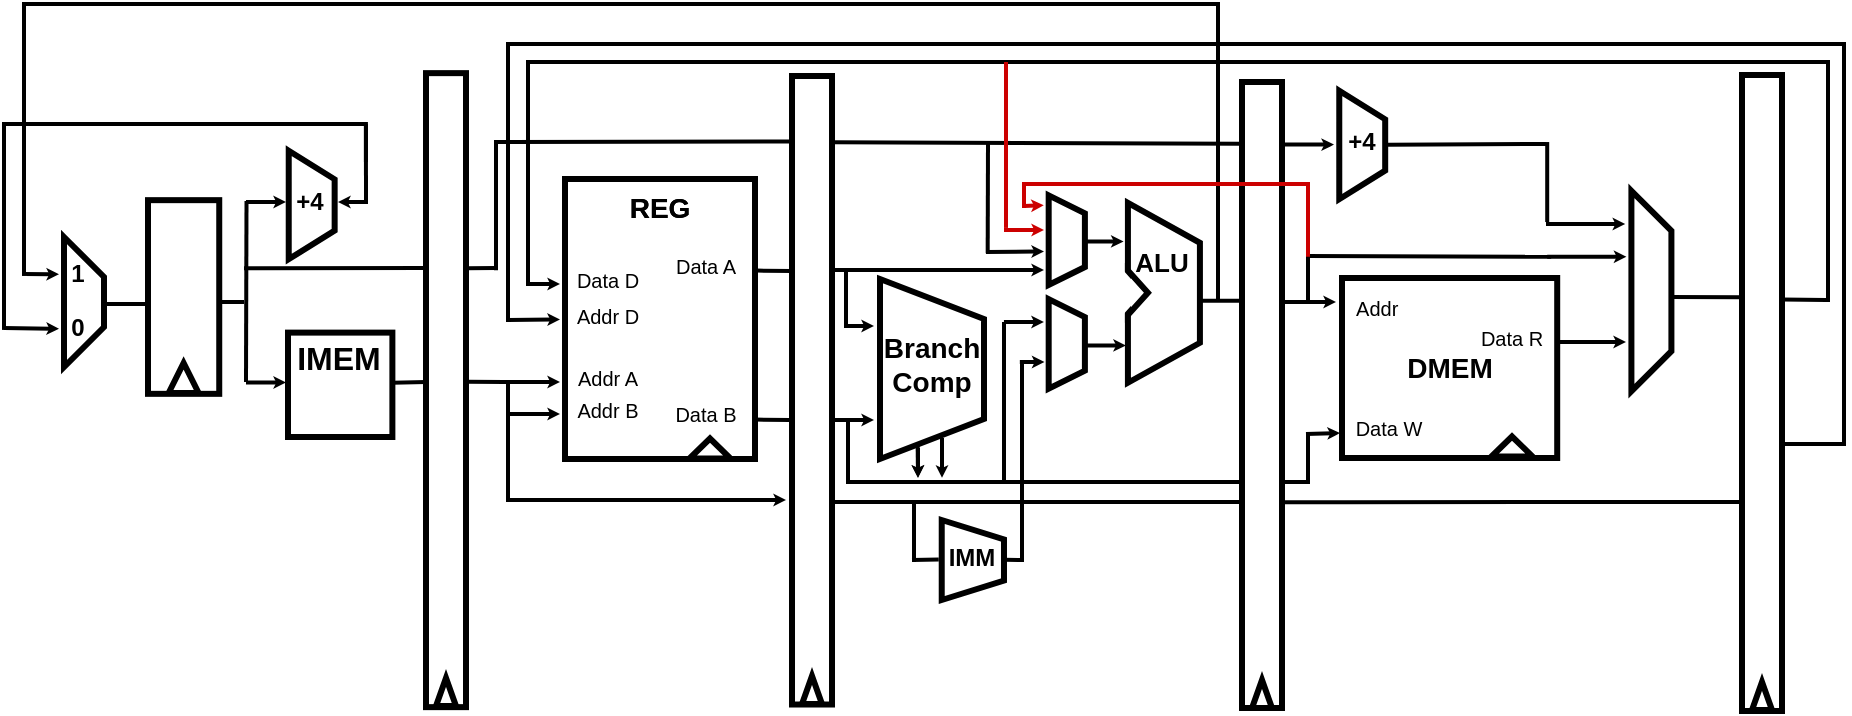 <mxfile version="15.2.7" type="device"><diagram id="YKIBnA5jjdwFtylRU8H6" name="Page-1"><mxGraphModel dx="1108" dy="482" grid="1" gridSize="10" guides="1" tooltips="1" connect="1" arrows="1" fold="1" page="1" pageScale="1" pageWidth="827" pageHeight="1169" math="0" shadow="0"><root><mxCell id="0"/><mxCell id="1" parent="0"/><mxCell id="d2UTugv3FbUXJhRa-wOp-1" value="&lt;b&gt;&lt;br&gt;&lt;br&gt;&lt;/b&gt;" style="shape=trapezoid;perimeter=trapezoidPerimeter;whiteSpace=wrap;html=1;fixedSize=1;rotation=90;strokeWidth=3;" vertex="1" parent="1"><mxGeometry x="17.5" y="190" width="65" height="20" as="geometry"/></mxCell><mxCell id="d2UTugv3FbUXJhRa-wOp-3" value="" style="rounded=0;whiteSpace=wrap;html=1;strokeWidth=3;rotation=-90;" vertex="1" parent="1"><mxGeometry x="51.39" y="179.69" width="96.84" height="35.62" as="geometry"/></mxCell><mxCell id="d2UTugv3FbUXJhRa-wOp-5" value="" style="triangle;whiteSpace=wrap;html=1;strokeWidth=3;rotation=-90;" vertex="1" parent="1"><mxGeometry x="92.31" y="230.5" width="15" height="15" as="geometry"/></mxCell><mxCell id="d2UTugv3FbUXJhRa-wOp-6" value="" style="shape=trapezoid;perimeter=trapezoidPerimeter;whiteSpace=wrap;html=1;fixedSize=1;strokeWidth=3;rotation=90;size=14.29;" vertex="1" parent="1"><mxGeometry x="136.73" y="140" width="54.23" height="22.96" as="geometry"/></mxCell><mxCell id="d2UTugv3FbUXJhRa-wOp-8" value="" style="whiteSpace=wrap;html=1;aspect=fixed;strokeWidth=3;" vertex="1" parent="1"><mxGeometry x="152" y="215.31" width="52.19" height="52.19" as="geometry"/></mxCell><mxCell id="d2UTugv3FbUXJhRa-wOp-11" value="" style="rounded=0;whiteSpace=wrap;html=1;strokeWidth=3;rotation=90;" vertex="1" parent="1"><mxGeometry x="268" y="161" width="140" height="95" as="geometry"/></mxCell><mxCell id="d2UTugv3FbUXJhRa-wOp-12" value="" style="rounded=0;whiteSpace=wrap;html=1;strokeWidth=3;rotation=-90;" vertex="1" parent="1"><mxGeometry x="256.88" y="234.13" width="314.25" height="20" as="geometry"/></mxCell><mxCell id="d2UTugv3FbUXJhRa-wOp-13" value="" style="triangle;whiteSpace=wrap;html=1;strokeWidth=3;rotation=-90;" vertex="1" parent="1"><mxGeometry x="407" y="389" width="14" height="10" as="geometry"/></mxCell><mxCell id="d2UTugv3FbUXJhRa-wOp-14" value="" style="shape=trapezoid;perimeter=trapezoidPerimeter;whiteSpace=wrap;html=1;fixedSize=1;strokeWidth=3;rotation=90;" vertex="1" parent="1"><mxGeometry x="429" y="207.5" width="90" height="52" as="geometry"/></mxCell><mxCell id="d2UTugv3FbUXJhRa-wOp-15" value="" style="shape=trapezoid;perimeter=trapezoidPerimeter;whiteSpace=wrap;html=1;fixedSize=1;rotation=90;strokeWidth=3;size=8.96;" vertex="1" parent="1"><mxGeometry x="519" y="160.02" width="44.79" height="18.11" as="geometry"/></mxCell><mxCell id="d2UTugv3FbUXJhRa-wOp-17" value="" style="shape=trapezoid;perimeter=trapezoidPerimeter;whiteSpace=wrap;html=1;fixedSize=1;rotation=90;strokeWidth=3;size=8.96;" vertex="1" parent="1"><mxGeometry x="519" y="211.88" width="44.79" height="18.11" as="geometry"/></mxCell><mxCell id="d2UTugv3FbUXJhRa-wOp-18" value="" style="shape=trapezoid;perimeter=trapezoidPerimeter;whiteSpace=wrap;html=1;fixedSize=1;strokeWidth=3;rotation=90;" vertex="1" parent="1"><mxGeometry x="544.96" y="177.38" width="90" height="36" as="geometry"/></mxCell><mxCell id="d2UTugv3FbUXJhRa-wOp-19" value="" style="triangle;whiteSpace=wrap;html=1;strokeWidth=3;shadow=0;rounded=0;sketch=0;" vertex="1" parent="1"><mxGeometry x="571.96" y="184.29" width="10" height="22.19" as="geometry"/></mxCell><mxCell id="d2UTugv3FbUXJhRa-wOp-33" value="" style="triangle;whiteSpace=wrap;html=1;strokeColor=#FFFFFF;" vertex="1" parent="1"><mxGeometry x="568.79" y="183.98" width="10" height="22.5" as="geometry"/></mxCell><mxCell id="d2UTugv3FbUXJhRa-wOp-35" value="" style="rounded=0;whiteSpace=wrap;html=1;strokeWidth=3;rotation=-90;" vertex="1" parent="1"><mxGeometry x="482.5" y="236.5" width="313" height="20" as="geometry"/></mxCell><mxCell id="d2UTugv3FbUXJhRa-wOp-37" value="" style="shape=trapezoid;perimeter=trapezoidPerimeter;whiteSpace=wrap;html=1;fixedSize=1;strokeWidth=3;rotation=90;size=14.29;" vertex="1" parent="1"><mxGeometry x="662" y="110" width="54.23" height="22.96" as="geometry"/></mxCell><mxCell id="d2UTugv3FbUXJhRa-wOp-39" value="" style="rounded=0;whiteSpace=wrap;html=1;strokeColor=#000000;strokeWidth=3;" vertex="1" parent="1"><mxGeometry x="679" y="188" width="107.6" height="90" as="geometry"/></mxCell><mxCell id="d2UTugv3FbUXJhRa-wOp-40" value="" style="triangle;whiteSpace=wrap;html=1;strokeColor=#000000;strokeWidth=3;rotation=-90;" vertex="1" parent="1"><mxGeometry x="759" y="262" width="10" height="20.5" as="geometry"/></mxCell><mxCell id="d2UTugv3FbUXJhRa-wOp-41" value="" style="shape=trapezoid;perimeter=trapezoidPerimeter;whiteSpace=wrap;html=1;fixedSize=1;strokeColor=#000000;strokeWidth=3;rotation=90;" vertex="1" parent="1"><mxGeometry x="783.6" y="184.5" width="100.21" height="20" as="geometry"/></mxCell><mxCell id="d2UTugv3FbUXJhRa-wOp-44" value="" style="rounded=0;whiteSpace=wrap;html=1;strokeWidth=3;rotation=-90;" vertex="1" parent="1"><mxGeometry x="72.5" y="234.07" width="317" height="20" as="geometry"/></mxCell><mxCell id="d2UTugv3FbUXJhRa-wOp-46" value="" style="rounded=0;whiteSpace=wrap;html=1;strokeWidth=3;rotation=-90;" vertex="1" parent="1"><mxGeometry x="730" y="235.5" width="318" height="20" as="geometry"/></mxCell><mxCell id="d2UTugv3FbUXJhRa-wOp-49" value="" style="endArrow=classic;html=1;startSize=0;endSize=0;strokeColor=#000000;strokeWidth=2;" edge="1" parent="1"><mxGeometry width="50" height="50" relative="1" as="geometry"><mxPoint x="20" y="186" as="sourcePoint"/><mxPoint x="37.5" y="186.13" as="targetPoint"/></mxGeometry></mxCell><mxCell id="d2UTugv3FbUXJhRa-wOp-50" value="" style="endArrow=classic;html=1;startSize=0;endSize=0;strokeColor=#000000;strokeWidth=2;" edge="1" parent="1"><mxGeometry width="50" height="50" relative="1" as="geometry"><mxPoint x="10" y="213" as="sourcePoint"/><mxPoint x="37.5" y="213.38" as="targetPoint"/></mxGeometry></mxCell><mxCell id="d2UTugv3FbUXJhRa-wOp-51" value="" style="endArrow=none;html=1;startSize=0;endSize=0;strokeColor=#000000;strokeWidth=2;" edge="1" parent="1"><mxGeometry width="50" height="50" relative="1" as="geometry"><mxPoint x="10" y="213.96" as="sourcePoint"/><mxPoint x="10" y="110" as="targetPoint"/></mxGeometry></mxCell><mxCell id="d2UTugv3FbUXJhRa-wOp-52" value="" style="endArrow=classic;html=1;startSize=0;endSize=0;strokeColor=#000000;strokeWidth=2;" edge="1" parent="1"><mxGeometry width="50" height="50" relative="1" as="geometry"><mxPoint x="191" y="150" as="sourcePoint"/><mxPoint x="177" y="150.04" as="targetPoint"/></mxGeometry></mxCell><mxCell id="d2UTugv3FbUXJhRa-wOp-53" value="" style="endArrow=none;html=1;startSize=0;endSize=0;strokeColor=#000000;strokeWidth=2;" edge="1" parent="1"><mxGeometry width="50" height="50" relative="1" as="geometry"><mxPoint x="9" y="111" as="sourcePoint"/><mxPoint x="190" y="111" as="targetPoint"/></mxGeometry></mxCell><mxCell id="d2UTugv3FbUXJhRa-wOp-54" value="" style="endArrow=none;html=1;startSize=0;endSize=0;strokeColor=#000000;strokeWidth=2;" edge="1" parent="1"><mxGeometry width="50" height="50" relative="1" as="geometry"><mxPoint x="191" y="151" as="sourcePoint"/><mxPoint x="190.96" y="111" as="targetPoint"/></mxGeometry></mxCell><mxCell id="d2UTugv3FbUXJhRa-wOp-55" value="" style="endArrow=none;html=1;startSize=0;endSize=0;strokeColor=#000000;strokeWidth=2;" edge="1" parent="1"><mxGeometry width="50" height="50" relative="1" as="geometry"><mxPoint x="190.96" y="130" as="sourcePoint"/><mxPoint x="190.96" y="110" as="targetPoint"/></mxGeometry></mxCell><mxCell id="d2UTugv3FbUXJhRa-wOp-56" value="" style="endArrow=none;html=1;startSize=0;endSize=0;strokeColor=#000000;strokeWidth=2;endFill=0;" edge="1" parent="1"><mxGeometry width="50" height="50" relative="1" as="geometry"><mxPoint x="609" y="199.38" as="sourcePoint"/><mxPoint x="629" y="199.38" as="targetPoint"/></mxGeometry></mxCell><mxCell id="d2UTugv3FbUXJhRa-wOp-57" value="" style="endArrow=none;html=1;startSize=0;endSize=0;strokeColor=#000000;strokeWidth=2;" edge="1" parent="1"><mxGeometry width="50" height="50" relative="1" as="geometry"><mxPoint x="617" y="199" as="sourcePoint"/><mxPoint x="617" y="50" as="targetPoint"/></mxGeometry></mxCell><mxCell id="d2UTugv3FbUXJhRa-wOp-58" value="" style="endArrow=none;html=1;startSize=0;endSize=0;strokeColor=#000000;strokeWidth=2;" edge="1" parent="1"><mxGeometry width="50" height="50" relative="1" as="geometry"><mxPoint x="20" y="51" as="sourcePoint"/><mxPoint x="600" y="51" as="targetPoint"/></mxGeometry></mxCell><mxCell id="d2UTugv3FbUXJhRa-wOp-59" value="" style="endArrow=none;html=1;startSize=0;endSize=0;strokeColor=#000000;strokeWidth=2;" edge="1" parent="1"><mxGeometry width="50" height="50" relative="1" as="geometry"><mxPoint x="20" y="190" as="sourcePoint"/><mxPoint x="20" y="50" as="targetPoint"/></mxGeometry></mxCell><mxCell id="d2UTugv3FbUXJhRa-wOp-62" value="" style="endArrow=none;html=1;startSize=0;endSize=0;strokeColor=none;strokeWidth=2;" edge="1" parent="1"><mxGeometry width="50" height="50" relative="1" as="geometry"><mxPoint x="17.5" y="202.5" as="sourcePoint"/><mxPoint x="17.5" y="192.5" as="targetPoint"/></mxGeometry></mxCell><mxCell id="d2UTugv3FbUXJhRa-wOp-64" value="" style="endArrow=none;html=1;startSize=0;endSize=0;strokeColor=#FFFFFF;strokeWidth=3;" edge="1" parent="1"><mxGeometry width="50" height="50" relative="1" as="geometry"><mxPoint x="20" y="190" as="sourcePoint"/><mxPoint x="20" y="186.98" as="targetPoint"/></mxGeometry></mxCell><mxCell id="d2UTugv3FbUXJhRa-wOp-70" value="" style="endArrow=none;html=1;startSize=0;endSize=0;strokeColor=#000000;strokeWidth=2;endFill=0;" edge="1" parent="1"><mxGeometry width="50" height="50" relative="1" as="geometry"><mxPoint x="59.81" y="201" as="sourcePoint"/><mxPoint x="82.5" y="201" as="targetPoint"/></mxGeometry></mxCell><mxCell id="d2UTugv3FbUXJhRa-wOp-72" value="" style="endArrow=none;html=1;startSize=0;endSize=0;strokeColor=#000000;strokeWidth=2;" edge="1" parent="1"><mxGeometry width="50" height="50" relative="1" as="geometry"><mxPoint x="118" y="200" as="sourcePoint"/><mxPoint x="130" y="200" as="targetPoint"/></mxGeometry></mxCell><mxCell id="d2UTugv3FbUXJhRa-wOp-73" value="" style="endArrow=classic;html=1;startSize=0;endSize=0;strokeColor=#000000;strokeWidth=2;" edge="1" parent="1"><mxGeometry width="50" height="50" relative="1" as="geometry"><mxPoint x="131" y="150" as="sourcePoint"/><mxPoint x="151" y="150" as="targetPoint"/></mxGeometry></mxCell><mxCell id="d2UTugv3FbUXJhRa-wOp-74" value="" style="endArrow=classic;html=1;startSize=0;endSize=0;strokeColor=#000000;strokeWidth=2;" edge="1" parent="1"><mxGeometry width="50" height="50" relative="1" as="geometry"><mxPoint x="131" y="240.29" as="sourcePoint"/><mxPoint x="151" y="240.29" as="targetPoint"/></mxGeometry></mxCell><mxCell id="d2UTugv3FbUXJhRa-wOp-75" value="" style="endArrow=none;html=1;startSize=0;endSize=0;strokeColor=#000000;strokeWidth=2;" edge="1" parent="1"><mxGeometry width="50" height="50" relative="1" as="geometry"><mxPoint x="131" y="240" as="sourcePoint"/><mxPoint x="131.25" y="149.5" as="targetPoint"/></mxGeometry></mxCell><mxCell id="d2UTugv3FbUXJhRa-wOp-76" value="" style="endArrow=none;html=1;startSize=0;endSize=0;strokeColor=#000000;strokeWidth=2;" edge="1" parent="1"><mxGeometry width="50" height="50" relative="1" as="geometry"><mxPoint x="130" y="183.13" as="sourcePoint"/><mxPoint x="220" y="183" as="targetPoint"/></mxGeometry></mxCell><mxCell id="d2UTugv3FbUXJhRa-wOp-78" value="" style="endArrow=none;html=1;startSize=0;endSize=0;strokeColor=#000000;strokeWidth=2;" edge="1" parent="1"><mxGeometry width="50" height="50" relative="1" as="geometry"><mxPoint x="204.19" y="240.32" as="sourcePoint"/><mxPoint x="221" y="240" as="targetPoint"/></mxGeometry></mxCell><mxCell id="d2UTugv3FbUXJhRa-wOp-79" value="" style="endArrow=none;html=1;startSize=0;endSize=0;strokeColor=#000000;strokeWidth=2;" edge="1" parent="1"><mxGeometry width="50" height="50" relative="1" as="geometry"><mxPoint x="577.79" y="51" as="sourcePoint"/><mxPoint x="617.79" y="51" as="targetPoint"/></mxGeometry></mxCell><mxCell id="d2UTugv3FbUXJhRa-wOp-80" value="" style="endArrow=classic;html=1;startSize=0;endSize=0;strokeColor=#000000;strokeWidth=2;" edge="1" parent="1"><mxGeometry width="50" height="50" relative="1" as="geometry"><mxPoint x="271" y="191" as="sourcePoint"/><mxPoint x="288" y="191.0" as="targetPoint"/></mxGeometry></mxCell><mxCell id="d2UTugv3FbUXJhRa-wOp-81" value="" style="endArrow=classic;html=1;startSize=0;endSize=0;strokeColor=#000000;strokeWidth=2;" edge="1" parent="1"><mxGeometry width="50" height="50" relative="1" as="geometry"><mxPoint x="261" y="209" as="sourcePoint"/><mxPoint x="288" y="208.69" as="targetPoint"/></mxGeometry></mxCell><mxCell id="d2UTugv3FbUXJhRa-wOp-82" value="" style="endArrow=classic;html=1;startSize=0;endSize=0;strokeColor=#000000;strokeWidth=2;" edge="1" parent="1"><mxGeometry width="50" height="50" relative="1" as="geometry"><mxPoint x="261" y="256" as="sourcePoint"/><mxPoint x="288" y="256.0" as="targetPoint"/></mxGeometry></mxCell><mxCell id="d2UTugv3FbUXJhRa-wOp-83" value="" style="endArrow=classic;html=1;startSize=0;endSize=0;strokeColor=#000000;strokeWidth=2;" edge="1" parent="1"><mxGeometry width="50" height="50" relative="1" as="geometry"><mxPoint x="260" y="240" as="sourcePoint"/><mxPoint x="288" y="240" as="targetPoint"/></mxGeometry></mxCell><mxCell id="d2UTugv3FbUXJhRa-wOp-84" value="" style="endArrow=none;html=1;startSize=0;endSize=0;strokeColor=#000000;strokeWidth=2;" edge="1" parent="1"><mxGeometry width="50" height="50" relative="1" as="geometry"><mxPoint x="262" y="300" as="sourcePoint"/><mxPoint x="262" y="239.12" as="targetPoint"/></mxGeometry></mxCell><mxCell id="d2UTugv3FbUXJhRa-wOp-86" value="" style="endArrow=classic;html=1;startSize=0;endSize=0;strokeColor=#000000;strokeWidth=2;" edge="1" parent="1"><mxGeometry width="50" height="50" relative="1" as="geometry"><mxPoint x="261" y="299" as="sourcePoint"/><mxPoint x="401" y="299" as="targetPoint"/></mxGeometry></mxCell><mxCell id="d2UTugv3FbUXJhRa-wOp-88" value="" style="endArrow=none;html=1;startSize=0;endSize=0;strokeColor=#000000;strokeWidth=2;endFill=0;" edge="1" parent="1"><mxGeometry width="50" height="50" relative="1" as="geometry"><mxPoint x="899" y="271" as="sourcePoint"/><mxPoint x="931" y="271" as="targetPoint"/></mxGeometry></mxCell><mxCell id="d2UTugv3FbUXJhRa-wOp-89" value="" style="endArrow=none;html=1;startSize=0;endSize=0;strokeColor=#000000;strokeWidth=2;" edge="1" parent="1"><mxGeometry width="50" height="50" relative="1" as="geometry"><mxPoint x="930" y="271.5" as="sourcePoint"/><mxPoint x="930" y="70" as="targetPoint"/></mxGeometry></mxCell><mxCell id="d2UTugv3FbUXJhRa-wOp-90" value="" style="endArrow=none;html=1;startSize=0;endSize=0;strokeColor=#000000;strokeWidth=2;" edge="1" parent="1"><mxGeometry width="50" height="50" relative="1" as="geometry"><mxPoint x="261" y="71" as="sourcePoint"/><mxPoint x="929" y="71" as="targetPoint"/></mxGeometry></mxCell><mxCell id="d2UTugv3FbUXJhRa-wOp-91" value="" style="endArrow=none;html=1;startSize=0;endSize=0;strokeColor=#000000;strokeWidth=2;" edge="1" parent="1"><mxGeometry width="50" height="50" relative="1" as="geometry"><mxPoint x="241" y="239.9" as="sourcePoint"/><mxPoint x="260" y="240" as="targetPoint"/></mxGeometry></mxCell><mxCell id="d2UTugv3FbUXJhRa-wOp-92" value="" style="endArrow=none;html=1;startSize=0;endSize=0;strokeColor=#000000;strokeWidth=2;" edge="1" parent="1"><mxGeometry width="50" height="50" relative="1" as="geometry"><mxPoint x="262" y="210" as="sourcePoint"/><mxPoint x="262" y="69.96" as="targetPoint"/></mxGeometry></mxCell><mxCell id="d2UTugv3FbUXJhRa-wOp-93" value="" style="endArrow=none;html=1;startSize=0;endSize=0;strokeColor=#000000;strokeWidth=2;entryX=0.864;entryY=0.007;entryDx=0;entryDy=0;entryPerimeter=0;" edge="1" parent="1"><mxGeometry width="50" height="50" relative="1" as="geometry"><mxPoint x="255" y="120" as="sourcePoint"/><mxPoint x="403.14" y="119.708" as="targetPoint"/></mxGeometry></mxCell><mxCell id="d2UTugv3FbUXJhRa-wOp-94" value="" style="endArrow=none;html=1;startSize=0;endSize=0;strokeColor=#000000;strokeWidth=2;endFill=0;" edge="1" parent="1"><mxGeometry width="50" height="50" relative="1" as="geometry"><mxPoint x="899" y="198.8" as="sourcePoint"/><mxPoint x="921" y="199" as="targetPoint"/></mxGeometry></mxCell><mxCell id="d2UTugv3FbUXJhRa-wOp-95" value="" style="endArrow=none;html=1;startSize=0;endSize=0;strokeColor=#000000;strokeWidth=2;" edge="1" parent="1"><mxGeometry width="50" height="50" relative="1" as="geometry"><mxPoint x="271" y="80" as="sourcePoint"/><mxPoint x="923" y="80" as="targetPoint"/></mxGeometry></mxCell><mxCell id="d2UTugv3FbUXJhRa-wOp-96" value="" style="endArrow=none;html=1;startSize=0;endSize=0;strokeColor=#000000;strokeWidth=2;" edge="1" parent="1"><mxGeometry width="50" height="50" relative="1" as="geometry"><mxPoint x="922" y="200" as="sourcePoint"/><mxPoint x="922" y="80" as="targetPoint"/></mxGeometry></mxCell><mxCell id="d2UTugv3FbUXJhRa-wOp-97" value="" style="endArrow=none;html=1;startSize=0;endSize=0;strokeColor=#000000;strokeWidth=2;" edge="1" parent="1"><mxGeometry width="50" height="50" relative="1" as="geometry"><mxPoint x="272" y="190" as="sourcePoint"/><mxPoint x="272" y="79" as="targetPoint"/></mxGeometry></mxCell><mxCell id="d2UTugv3FbUXJhRa-wOp-99" value="" style="endArrow=none;html=1;startSize=0;endSize=0;strokeColor=#000000;strokeWidth=2;" edge="1" parent="1"><mxGeometry width="50" height="50" relative="1" as="geometry"><mxPoint x="256" y="184.13" as="sourcePoint"/><mxPoint x="256" y="121" as="targetPoint"/></mxGeometry></mxCell><mxCell id="d2UTugv3FbUXJhRa-wOp-100" value="" style="endArrow=none;html=1;startSize=0;endSize=0;strokeColor=#000000;strokeWidth=2;" edge="1" parent="1"><mxGeometry width="50" height="50" relative="1" as="geometry"><mxPoint x="241" y="183.13" as="sourcePoint"/><mxPoint x="256" y="183" as="targetPoint"/></mxGeometry></mxCell><mxCell id="d2UTugv3FbUXJhRa-wOp-101" value="" style="endArrow=none;html=1;startSize=0;endSize=0;strokeColor=#FFFFFF;strokeWidth=3;" edge="1" parent="1"><mxGeometry width="50" height="50" relative="1" as="geometry"><mxPoint x="237.93" y="201" as="sourcePoint"/><mxPoint x="237.93" y="171" as="targetPoint"/></mxGeometry></mxCell><mxCell id="d2UTugv3FbUXJhRa-wOp-103" value="" style="endArrow=none;html=1;startSize=0;endSize=0;strokeColor=#000000;strokeWidth=2;" edge="1" parent="1"><mxGeometry width="50" height="50" relative="1" as="geometry"><mxPoint x="385.39" y="258.8" as="sourcePoint"/><mxPoint x="403" y="259" as="targetPoint"/></mxGeometry></mxCell><mxCell id="d2UTugv3FbUXJhRa-wOp-104" value="" style="endArrow=none;html=1;startSize=0;endSize=0;strokeColor=#000000;strokeWidth=2;" edge="1" parent="1"><mxGeometry width="50" height="50" relative="1" as="geometry"><mxPoint x="386.39" y="184.3" as="sourcePoint"/><mxPoint x="404" y="184.5" as="targetPoint"/></mxGeometry></mxCell><mxCell id="d2UTugv3FbUXJhRa-wOp-105" value="" style="endArrow=classic;html=1;startSize=0;endSize=0;strokeColor=#000000;strokeWidth=2;" edge="1" parent="1"><mxGeometry width="50" height="50" relative="1" as="geometry"><mxPoint x="425" y="259" as="sourcePoint"/><mxPoint x="445" y="259" as="targetPoint"/></mxGeometry></mxCell><mxCell id="d2UTugv3FbUXJhRa-wOp-107" value="" style="endArrow=classic;html=1;startSize=0;endSize=0;strokeColor=#000000;strokeWidth=2;" edge="1" parent="1"><mxGeometry width="50" height="50" relative="1" as="geometry"><mxPoint x="424" y="184" as="sourcePoint"/><mxPoint x="530" y="184" as="targetPoint"/></mxGeometry></mxCell><mxCell id="d2UTugv3FbUXJhRa-wOp-108" value="" style="endArrow=classic;html=1;startSize=0;endSize=0;strokeColor=#000000;strokeWidth=2;" edge="1" parent="1"><mxGeometry width="50" height="50" relative="1" as="geometry"><mxPoint x="431" y="212" as="sourcePoint"/><mxPoint x="445" y="212" as="targetPoint"/></mxGeometry></mxCell><mxCell id="d2UTugv3FbUXJhRa-wOp-110" value="" style="endArrow=none;html=1;startSize=0;endSize=0;strokeColor=#000000;strokeWidth=2;" edge="1" parent="1"><mxGeometry width="50" height="50" relative="1" as="geometry"><mxPoint x="431" y="213" as="sourcePoint"/><mxPoint x="431" y="183" as="targetPoint"/></mxGeometry></mxCell><mxCell id="d2UTugv3FbUXJhRa-wOp-111" value="" style="endArrow=none;html=1;startSize=0;endSize=0;strokeColor=#000000;strokeWidth=2;entryX=0.898;entryY=-0.064;entryDx=0;entryDy=0;entryPerimeter=0;" edge="1" parent="1"><mxGeometry width="50" height="50" relative="1" as="geometry"><mxPoint x="424.43" y="120.14" as="sourcePoint"/><mxPoint x="627.72" y="120.926" as="targetPoint"/></mxGeometry></mxCell><mxCell id="d2UTugv3FbUXJhRa-wOp-112" value="" style="endArrow=classic;html=1;startSize=0;endSize=0;strokeColor=#000000;strokeWidth=2;" edge="1" parent="1"><mxGeometry width="50" height="50" relative="1" as="geometry"><mxPoint x="501" y="175" as="sourcePoint"/><mxPoint x="530" y="174.69" as="targetPoint"/></mxGeometry></mxCell><mxCell id="d2UTugv3FbUXJhRa-wOp-113" value="" style="endArrow=none;html=1;startSize=0;endSize=0;strokeColor=#000000;strokeWidth=2;" edge="1" parent="1"><mxGeometry width="50" height="50" relative="1" as="geometry"><mxPoint x="501.84" y="175.69" as="sourcePoint"/><mxPoint x="502" y="120" as="targetPoint"/></mxGeometry></mxCell><mxCell id="d2UTugv3FbUXJhRa-wOp-114" value="" style="endArrow=classic;html=1;startSize=0;endSize=0;strokeColor=#000000;strokeWidth=2;" edge="1" parent="1"><mxGeometry width="50" height="50" relative="1" as="geometry"><mxPoint x="549.79" y="169.69" as="sourcePoint"/><mxPoint x="569.79" y="169.69" as="targetPoint"/></mxGeometry></mxCell><mxCell id="d2UTugv3FbUXJhRa-wOp-115" value="" style="endArrow=classic;html=1;startSize=0;endSize=0;strokeColor=#000000;strokeWidth=2;" edge="1" parent="1"><mxGeometry width="50" height="50" relative="1" as="geometry"><mxPoint x="550.96" y="221.7" as="sourcePoint"/><mxPoint x="570.96" y="221.7" as="targetPoint"/></mxGeometry></mxCell><mxCell id="d2UTugv3FbUXJhRa-wOp-117" value="" style="shape=trapezoid;perimeter=trapezoidPerimeter;whiteSpace=wrap;html=1;fixedSize=1;strokeColor=#000000;strokeWidth=3;rotation=90;size=9.75;" vertex="1" parent="1"><mxGeometry x="474.43" y="313.43" width="40" height="31.13" as="geometry"/></mxCell><mxCell id="d2UTugv3FbUXJhRa-wOp-120" value="" style="endArrow=classic;html=1;startSize=0;endSize=0;strokeColor=#000000;strokeWidth=2;" edge="1" parent="1"><mxGeometry width="50" height="50" relative="1" as="geometry"><mxPoint x="467" y="273" as="sourcePoint"/><mxPoint x="467" y="287.92" as="targetPoint"/></mxGeometry></mxCell><mxCell id="d2UTugv3FbUXJhRa-wOp-121" value="" style="endArrow=classic;html=1;startSize=0;endSize=0;strokeColor=#000000;strokeWidth=2;exitX=0.917;exitY=0.638;exitDx=0;exitDy=0;exitPerimeter=0;" edge="1" parent="1" source="d2UTugv3FbUXJhRa-wOp-14"><mxGeometry width="50" height="50" relative="1" as="geometry"><mxPoint x="467" y="273" as="sourcePoint"/><mxPoint x="467" y="287.92" as="targetPoint"/></mxGeometry></mxCell><mxCell id="d2UTugv3FbUXJhRa-wOp-122" value="" style="endArrow=classic;html=1;startSize=0;endSize=0;strokeColor=#000000;strokeWidth=2;" edge="1" parent="1"><mxGeometry width="50" height="50" relative="1" as="geometry"><mxPoint x="479" y="268" as="sourcePoint"/><mxPoint x="479" y="287.92" as="targetPoint"/></mxGeometry></mxCell><mxCell id="d2UTugv3FbUXJhRa-wOp-123" value="" style="endArrow=none;html=1;startSize=0;endSize=0;strokeColor=#000000;strokeWidth=2;" edge="1" parent="1"><mxGeometry width="50" height="50" relative="1" as="geometry"><mxPoint x="432" y="289.5" as="sourcePoint"/><mxPoint x="432" y="259.5" as="targetPoint"/></mxGeometry></mxCell><mxCell id="d2UTugv3FbUXJhRa-wOp-124" value="" style="endArrow=none;html=1;startSize=0;endSize=0;strokeColor=#000000;strokeWidth=2;" edge="1" parent="1"><mxGeometry width="50" height="50" relative="1" as="geometry"><mxPoint x="431" y="290" as="sourcePoint"/><mxPoint x="628" y="290" as="targetPoint"/></mxGeometry></mxCell><mxCell id="d2UTugv3FbUXJhRa-wOp-125" value="" style="endArrow=classic;html=1;startSize=0;endSize=0;strokeColor=#000000;strokeWidth=2;" edge="1" parent="1"><mxGeometry width="50" height="50" relative="1" as="geometry"><mxPoint x="509.96" y="210" as="sourcePoint"/><mxPoint x="529.96" y="210" as="targetPoint"/><Array as="points"><mxPoint x="529.96" y="210"/></Array></mxGeometry></mxCell><mxCell id="d2UTugv3FbUXJhRa-wOp-126" value="" style="endArrow=none;html=1;startSize=0;endSize=0;strokeColor=#000000;strokeWidth=2;" edge="1" parent="1"><mxGeometry width="50" height="50" relative="1" as="geometry"><mxPoint x="510" y="290" as="sourcePoint"/><mxPoint x="510" y="210" as="targetPoint"/></mxGeometry></mxCell><mxCell id="d2UTugv3FbUXJhRa-wOp-127" value="" style="endArrow=classic;html=1;startSize=0;endSize=0;strokeColor=#000000;strokeWidth=2;" edge="1" parent="1"><mxGeometry width="50" height="50" relative="1" as="geometry"><mxPoint x="517" y="230" as="sourcePoint"/><mxPoint x="530.25" y="229.99" as="targetPoint"/><Array as="points"><mxPoint x="530.25" y="229.99"/></Array></mxGeometry></mxCell><mxCell id="d2UTugv3FbUXJhRa-wOp-128" value="" style="endArrow=none;html=1;startSize=0;endSize=0;strokeColor=#000000;strokeWidth=2;" edge="1" parent="1"><mxGeometry width="50" height="50" relative="1" as="geometry"><mxPoint x="519" y="229.99" as="sourcePoint"/><mxPoint x="519" y="330" as="targetPoint"/></mxGeometry></mxCell><mxCell id="d2UTugv3FbUXJhRa-wOp-130" value="" style="endArrow=none;html=1;startSize=0;endSize=0;strokeColor=#000000;strokeWidth=2;" edge="1" parent="1"><mxGeometry width="50" height="50" relative="1" as="geometry"><mxPoint x="520" y="329" as="sourcePoint"/><mxPoint x="510" y="328.9" as="targetPoint"/></mxGeometry></mxCell><mxCell id="d2UTugv3FbUXJhRa-wOp-131" value="" style="endArrow=none;html=1;startSize=0;endSize=0;strokeColor=#FFFFFF;strokeWidth=2;" edge="1" parent="1"><mxGeometry width="50" height="50" relative="1" as="geometry"><mxPoint x="516.92" y="231.5" as="sourcePoint"/><mxPoint x="516.92" y="221.5" as="targetPoint"/><Array as="points"><mxPoint x="516.92" y="221.5"/></Array></mxGeometry></mxCell><mxCell id="d2UTugv3FbUXJhRa-wOp-132" value="" style="endArrow=none;html=1;startSize=0;endSize=0;strokeColor=#000000;strokeWidth=2;" edge="1" parent="1"><mxGeometry width="50" height="50" relative="1" as="geometry"><mxPoint x="425" y="300" as="sourcePoint"/><mxPoint x="629" y="300" as="targetPoint"/><Array as="points"><mxPoint x="446.13" y="300"/></Array></mxGeometry></mxCell><mxCell id="d2UTugv3FbUXJhRa-wOp-133" value="" style="endArrow=none;html=1;startSize=0;endSize=0;strokeColor=#000000;strokeWidth=2;" edge="1" parent="1"><mxGeometry width="50" height="50" relative="1" as="geometry"><mxPoint x="465" y="330" as="sourcePoint"/><mxPoint x="465" y="299.5" as="targetPoint"/></mxGeometry></mxCell><mxCell id="d2UTugv3FbUXJhRa-wOp-134" value="" style="endArrow=none;html=1;startSize=0;endSize=0;strokeColor=#000000;strokeWidth=2;entryX=0.493;entryY=1.048;entryDx=0;entryDy=0;entryPerimeter=0;" edge="1" parent="1" target="d2UTugv3FbUXJhRa-wOp-117"><mxGeometry width="50" height="50" relative="1" as="geometry"><mxPoint x="464" y="329" as="sourcePoint"/><mxPoint x="488" y="319" as="targetPoint"/></mxGeometry></mxCell><mxCell id="d2UTugv3FbUXJhRa-wOp-135" value="" style="endArrow=classic;html=1;startSize=0;endSize=0;strokeColor=#000000;strokeWidth=2;" edge="1" parent="1"><mxGeometry width="50" height="50" relative="1" as="geometry"><mxPoint x="650" y="200" as="sourcePoint"/><mxPoint x="676" y="200" as="targetPoint"/></mxGeometry></mxCell><mxCell id="d2UTugv3FbUXJhRa-wOp-137" value="" style="endArrow=classic;html=1;startSize=0;endSize=0;strokeColor=#000000;strokeWidth=2;" edge="1" parent="1"><mxGeometry width="50" height="50" relative="1" as="geometry"><mxPoint x="661" y="266" as="sourcePoint"/><mxPoint x="678" y="265.5" as="targetPoint"/></mxGeometry></mxCell><mxCell id="d2UTugv3FbUXJhRa-wOp-138" value="" style="endArrow=none;html=1;startSize=0;endSize=0;strokeColor=#000000;strokeWidth=2;" edge="1" parent="1"><mxGeometry width="50" height="50" relative="1" as="geometry"><mxPoint x="662" y="291" as="sourcePoint"/><mxPoint x="662" y="266" as="targetPoint"/></mxGeometry></mxCell><mxCell id="d2UTugv3FbUXJhRa-wOp-139" value="" style="endArrow=none;html=1;startSize=0;endSize=0;strokeColor=#000000;strokeWidth=2;" edge="1" parent="1"><mxGeometry width="50" height="50" relative="1" as="geometry"><mxPoint x="650" y="290" as="sourcePoint"/><mxPoint x="662" y="290" as="targetPoint"/></mxGeometry></mxCell><mxCell id="d2UTugv3FbUXJhRa-wOp-140" value="" style="endArrow=none;html=1;startSize=0;endSize=0;strokeColor=#000000;strokeWidth=2;" edge="1" parent="1"><mxGeometry width="50" height="50" relative="1" as="geometry"><mxPoint x="649" y="300.08" as="sourcePoint"/><mxPoint x="878" y="300" as="targetPoint"/><Array as="points"><mxPoint x="670.13" y="300.08"/></Array></mxGeometry></mxCell><mxCell id="d2UTugv3FbUXJhRa-wOp-141" value="" style="endArrow=classic;html=1;startSize=0;endSize=0;strokeColor=#000000;strokeWidth=2;" edge="1" parent="1"><mxGeometry width="50" height="50" relative="1" as="geometry"><mxPoint x="649" y="121.31" as="sourcePoint"/><mxPoint x="675" y="121.31" as="targetPoint"/></mxGeometry></mxCell><mxCell id="d2UTugv3FbUXJhRa-wOp-142" value="" style="endArrow=classic;html=1;startSize=0;endSize=0;strokeColor=#000000;strokeWidth=2;" edge="1" parent="1"><mxGeometry width="50" height="50" relative="1" as="geometry"><mxPoint x="787" y="220" as="sourcePoint"/><mxPoint x="821" y="219.99" as="targetPoint"/></mxGeometry></mxCell><mxCell id="d2UTugv3FbUXJhRa-wOp-143" value="" style="endArrow=none;html=1;startSize=0;endSize=0;strokeColor=#000000;strokeWidth=2;" edge="1" parent="1"><mxGeometry width="50" height="50" relative="1" as="geometry"><mxPoint x="702" y="121.34" as="sourcePoint"/><mxPoint x="781" y="121" as="targetPoint"/></mxGeometry></mxCell><mxCell id="d2UTugv3FbUXJhRa-wOp-144" value="" style="endArrow=none;html=1;startSize=0;endSize=0;strokeColor=#000000;strokeWidth=2;" edge="1" parent="1"><mxGeometry width="50" height="50" relative="1" as="geometry"><mxPoint x="781.6" y="160.02" as="sourcePoint"/><mxPoint x="781.6" y="120.02" as="targetPoint"/></mxGeometry></mxCell><mxCell id="d2UTugv3FbUXJhRa-wOp-145" value="" style="endArrow=classic;html=1;startSize=0;endSize=0;strokeColor=#000000;strokeWidth=2;" edge="1" parent="1"><mxGeometry width="50" height="50" relative="1" as="geometry"><mxPoint x="781" y="161" as="sourcePoint"/><mxPoint x="820.6" y="161" as="targetPoint"/></mxGeometry></mxCell><mxCell id="d2UTugv3FbUXJhRa-wOp-146" value="" style="endArrow=classic;html=1;startSize=0;endSize=0;strokeColor=#000000;strokeWidth=2;" edge="1" parent="1"><mxGeometry width="50" height="50" relative="1" as="geometry"><mxPoint x="781.6" y="177.38" as="sourcePoint"/><mxPoint x="821.2" y="177.38" as="targetPoint"/></mxGeometry></mxCell><mxCell id="d2UTugv3FbUXJhRa-wOp-147" value="" style="endArrow=none;html=1;startSize=0;endSize=0;strokeColor=#000000;strokeWidth=2;" edge="1" parent="1"><mxGeometry width="50" height="50" relative="1" as="geometry"><mxPoint x="661" y="177" as="sourcePoint"/><mxPoint x="783.6" y="177.38" as="targetPoint"/></mxGeometry></mxCell><mxCell id="d2UTugv3FbUXJhRa-wOp-148" value="" style="endArrow=none;html=1;startSize=0;endSize=0;strokeColor=#000000;strokeWidth=2;" edge="1" parent="1"><mxGeometry width="50" height="50" relative="1" as="geometry"><mxPoint x="662" y="200" as="sourcePoint"/><mxPoint x="662" y="176.54" as="targetPoint"/></mxGeometry></mxCell><mxCell id="d2UTugv3FbUXJhRa-wOp-149" value="" style="endArrow=none;html=1;startSize=0;endSize=0;strokeColor=#000000;strokeWidth=2;entryX=0.55;entryY=-0.035;entryDx=0;entryDy=0;entryPerimeter=0;" edge="1" parent="1"><mxGeometry width="50" height="50" relative="1" as="geometry"><mxPoint x="843" y="197.54" as="sourcePoint"/><mxPoint x="880.3" y="197.6" as="targetPoint"/></mxGeometry></mxCell><mxCell id="d2UTugv3FbUXJhRa-wOp-150" value="" style="endArrow=classic;html=1;startSize=0;endSize=0;strokeColor=#CC0000;strokeWidth=2;" edge="1" parent="1"><mxGeometry width="50" height="50" relative="1" as="geometry"><mxPoint x="510.0" y="164.02" as="sourcePoint"/><mxPoint x="530" y="164.02" as="targetPoint"/><Array as="points"><mxPoint x="530" y="164.02"/></Array></mxGeometry></mxCell><mxCell id="d2UTugv3FbUXJhRa-wOp-151" value="" style="endArrow=none;html=1;startSize=0;endSize=0;strokeColor=#CC0000;strokeWidth=2;" edge="1" parent="1"><mxGeometry width="50" height="50" relative="1" as="geometry"><mxPoint x="511" y="162.96" as="sourcePoint"/><mxPoint x="511" y="80" as="targetPoint"/></mxGeometry></mxCell><mxCell id="d2UTugv3FbUXJhRa-wOp-152" value="" style="endArrow=classic;html=1;startSize=0;endSize=0;strokeColor=#CC0000;strokeWidth=2;" edge="1" parent="1"><mxGeometry width="50" height="50" relative="1" as="geometry"><mxPoint x="520" y="152" as="sourcePoint"/><mxPoint x="529.87" y="151.68" as="targetPoint"/><Array as="points"><mxPoint x="529.87" y="151.68"/></Array></mxGeometry></mxCell><mxCell id="d2UTugv3FbUXJhRa-wOp-153" value="" style="endArrow=none;html=1;startSize=0;endSize=0;strokeColor=#CC0000;strokeWidth=2;" edge="1" parent="1"><mxGeometry width="50" height="50" relative="1" as="geometry"><mxPoint x="662" y="177.38" as="sourcePoint"/><mxPoint x="662" y="140" as="targetPoint"/></mxGeometry></mxCell><mxCell id="d2UTugv3FbUXJhRa-wOp-154" value="" style="endArrow=none;html=1;startSize=0;endSize=0;strokeColor=#CC0000;strokeWidth=2;" edge="1" parent="1"><mxGeometry width="50" height="50" relative="1" as="geometry"><mxPoint x="521" y="141" as="sourcePoint"/><mxPoint x="661" y="141" as="targetPoint"/></mxGeometry></mxCell><mxCell id="d2UTugv3FbUXJhRa-wOp-155" value="" style="endArrow=none;html=1;startSize=0;endSize=0;strokeColor=#CC0000;strokeWidth=2;" edge="1" parent="1"><mxGeometry width="50" height="50" relative="1" as="geometry"><mxPoint x="520" y="153" as="sourcePoint"/><mxPoint x="520" y="140" as="targetPoint"/></mxGeometry></mxCell><mxCell id="d2UTugv3FbUXJhRa-wOp-158" value="&lt;b&gt;1&lt;/b&gt;" style="text;html=1;strokeColor=none;fillColor=none;align=center;verticalAlign=middle;whiteSpace=wrap;rounded=0;" vertex="1" parent="1"><mxGeometry x="37" y="180.98" width="20" height="9.5" as="geometry"/></mxCell><mxCell id="d2UTugv3FbUXJhRa-wOp-159" value="&lt;b&gt;0&lt;/b&gt;" style="text;html=1;strokeColor=none;fillColor=none;align=center;verticalAlign=middle;whiteSpace=wrap;rounded=0;" vertex="1" parent="1"><mxGeometry x="37" y="207.75" width="20" height="9.5" as="geometry"/></mxCell><mxCell id="d2UTugv3FbUXJhRa-wOp-160" value="&lt;b&gt;+4&lt;/b&gt;" style="text;html=1;strokeColor=none;fillColor=none;align=center;verticalAlign=middle;whiteSpace=wrap;rounded=0;" vertex="1" parent="1"><mxGeometry x="142.84" y="139.96" width="40" height="20" as="geometry"/></mxCell><mxCell id="d2UTugv3FbUXJhRa-wOp-161" value="&lt;b&gt;&lt;font style=&quot;font-size: 16px&quot;&gt;IMEM&lt;/font&gt;&lt;/b&gt;" style="text;html=1;strokeColor=none;fillColor=none;align=center;verticalAlign=middle;whiteSpace=wrap;rounded=0;" vertex="1" parent="1"><mxGeometry x="151.46" y="219" width="53.27" height="17.5" as="geometry"/></mxCell><mxCell id="d2UTugv3FbUXJhRa-wOp-162" value="&lt;b&gt;&lt;font style=&quot;font-size: 14px&quot;&gt;REG&lt;/font&gt;&lt;/b&gt;" style="text;html=1;strokeColor=none;fillColor=none;align=center;verticalAlign=middle;whiteSpace=wrap;rounded=0;" vertex="1" parent="1"><mxGeometry x="318" y="142.96" width="40" height="20" as="geometry"/></mxCell><mxCell id="d2UTugv3FbUXJhRa-wOp-163" value="&lt;font style=&quot;font-size: 10px&quot;&gt;Data D&lt;/font&gt;" style="text;html=1;strokeColor=none;fillColor=none;align=center;verticalAlign=middle;whiteSpace=wrap;rounded=0;" vertex="1" parent="1"><mxGeometry x="293.75" y="178.98" width="36.25" height="20" as="geometry"/></mxCell><mxCell id="d2UTugv3FbUXJhRa-wOp-164" value="&lt;font style=&quot;font-size: 10px&quot;&gt;Addr D&lt;/font&gt;" style="text;html=1;strokeColor=none;fillColor=none;align=center;verticalAlign=middle;whiteSpace=wrap;rounded=0;" vertex="1" parent="1"><mxGeometry x="293.75" y="197.25" width="36.25" height="20" as="geometry"/></mxCell><mxCell id="d2UTugv3FbUXJhRa-wOp-165" value="&lt;font style=&quot;font-size: 10px&quot;&gt;Addr A&lt;/font&gt;" style="text;html=1;strokeColor=none;fillColor=none;align=center;verticalAlign=middle;whiteSpace=wrap;rounded=0;" vertex="1" parent="1"><mxGeometry x="293.75" y="228" width="36.25" height="20" as="geometry"/></mxCell><mxCell id="d2UTugv3FbUXJhRa-wOp-166" value="&lt;font style=&quot;font-size: 10px&quot;&gt;Addr B&lt;/font&gt;" style="text;html=1;strokeColor=none;fillColor=none;align=center;verticalAlign=middle;whiteSpace=wrap;rounded=0;" vertex="1" parent="1"><mxGeometry x="293.75" y="244" width="36.25" height="20" as="geometry"/></mxCell><mxCell id="d2UTugv3FbUXJhRa-wOp-167" value="&lt;font style=&quot;font-size: 10px&quot;&gt;Data A&lt;/font&gt;" style="text;html=1;strokeColor=none;fillColor=none;align=center;verticalAlign=middle;whiteSpace=wrap;rounded=0;" vertex="1" parent="1"><mxGeometry x="343" y="172.48" width="36.25" height="20" as="geometry"/></mxCell><mxCell id="d2UTugv3FbUXJhRa-wOp-168" value="&lt;font style=&quot;font-size: 10px&quot;&gt;Data B&lt;/font&gt;" style="text;html=1;strokeColor=none;fillColor=none;align=center;verticalAlign=middle;whiteSpace=wrap;rounded=0;" vertex="1" parent="1"><mxGeometry x="343" y="245.5" width="36.25" height="20" as="geometry"/></mxCell><mxCell id="d2UTugv3FbUXJhRa-wOp-169" value="" style="triangle;whiteSpace=wrap;html=1;strokeColor=#000000;strokeWidth=3;rotation=-90;" vertex="1" parent="1"><mxGeometry x="358" y="263" width="10" height="20.5" as="geometry"/></mxCell><mxCell id="d2UTugv3FbUXJhRa-wOp-170" value="&lt;font style=&quot;font-size: 14px&quot;&gt;&lt;b&gt;Branch&lt;br&gt;Comp&lt;/b&gt;&lt;/font&gt;" style="text;html=1;strokeColor=none;fillColor=none;align=center;verticalAlign=middle;whiteSpace=wrap;rounded=0;" vertex="1" parent="1"><mxGeometry x="454" y="216.88" width="40" height="28.12" as="geometry"/></mxCell><mxCell id="d2UTugv3FbUXJhRa-wOp-172" value="&lt;b&gt;IMM&lt;/b&gt;" style="text;html=1;strokeColor=none;fillColor=none;align=center;verticalAlign=middle;whiteSpace=wrap;rounded=0;" vertex="1" parent="1"><mxGeometry x="474.43" y="318" width="40" height="20" as="geometry"/></mxCell><mxCell id="d2UTugv3FbUXJhRa-wOp-173" value="&lt;b&gt;&lt;font style=&quot;font-size: 13px&quot;&gt;ALU&lt;/font&gt;&lt;/b&gt;" style="text;html=1;strokeColor=none;fillColor=none;align=center;verticalAlign=middle;whiteSpace=wrap;rounded=0;" vertex="1" parent="1"><mxGeometry x="568.79" y="170" width="40" height="20" as="geometry"/></mxCell><mxCell id="d2UTugv3FbUXJhRa-wOp-174" value="&lt;b&gt;+4&lt;/b&gt;" style="text;html=1;strokeColor=none;fillColor=none;align=center;verticalAlign=middle;whiteSpace=wrap;rounded=0;" vertex="1" parent="1"><mxGeometry x="669.12" y="110.0" width="40" height="20" as="geometry"/></mxCell><mxCell id="d2UTugv3FbUXJhRa-wOp-176" value="&lt;b&gt;&lt;font style=&quot;font-size: 14px&quot;&gt;REG&lt;/font&gt;&lt;/b&gt;" style="text;html=1;strokeColor=none;fillColor=none;align=center;verticalAlign=middle;whiteSpace=wrap;rounded=0;" vertex="1" parent="1"><mxGeometry x="318" y="142.96" width="40" height="20" as="geometry"/></mxCell><mxCell id="d2UTugv3FbUXJhRa-wOp-177" value="&lt;b&gt;&lt;font style=&quot;font-size: 14px&quot;&gt;DMEM&lt;/font&gt;&lt;/b&gt;" style="text;html=1;strokeColor=none;fillColor=none;align=center;verticalAlign=middle;whiteSpace=wrap;rounded=0;" vertex="1" parent="1"><mxGeometry x="712.8" y="223.38" width="40" height="20" as="geometry"/></mxCell><mxCell id="d2UTugv3FbUXJhRa-wOp-178" value="&lt;font style=&quot;font-size: 10px&quot;&gt;Addr&amp;nbsp;&lt;/font&gt;" style="text;html=1;strokeColor=none;fillColor=none;align=center;verticalAlign=middle;whiteSpace=wrap;rounded=0;" vertex="1" parent="1"><mxGeometry x="679.98" y="193.38" width="36.25" height="20" as="geometry"/></mxCell><mxCell id="d2UTugv3FbUXJhRa-wOp-179" value="&lt;font style=&quot;font-size: 10px&quot;&gt;Data W&lt;/font&gt;" style="text;html=1;strokeColor=none;fillColor=none;align=center;verticalAlign=middle;whiteSpace=wrap;rounded=0;" vertex="1" parent="1"><mxGeometry x="677.98" y="253" width="49.02" height="20" as="geometry"/></mxCell><mxCell id="d2UTugv3FbUXJhRa-wOp-180" value="&lt;font style=&quot;font-size: 10px&quot;&gt;Data R&lt;/font&gt;" style="text;html=1;strokeColor=none;fillColor=none;align=center;verticalAlign=middle;whiteSpace=wrap;rounded=0;" vertex="1" parent="1"><mxGeometry x="745.88" y="208" width="36.25" height="20" as="geometry"/></mxCell><mxCell id="d2UTugv3FbUXJhRa-wOp-181" value="" style="triangle;whiteSpace=wrap;html=1;strokeWidth=3;rotation=-90;" vertex="1" parent="1"><mxGeometry x="224" y="390" width="14" height="10" as="geometry"/></mxCell><mxCell id="d2UTugv3FbUXJhRa-wOp-183" value="" style="triangle;whiteSpace=wrap;html=1;strokeWidth=3;rotation=-90;" vertex="1" parent="1"><mxGeometry x="632" y="391" width="14" height="10" as="geometry"/></mxCell><mxCell id="d2UTugv3FbUXJhRa-wOp-184" value="" style="triangle;whiteSpace=wrap;html=1;strokeWidth=3;rotation=-90;" vertex="1" parent="1"><mxGeometry x="882" y="392" width="14" height="10" as="geometry"/></mxCell></root></mxGraphModel></diagram></mxfile>